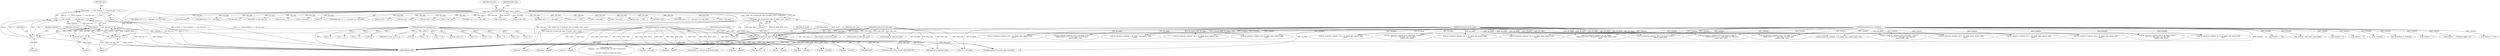 digraph "0_Android_9d4853418ab2f754c2b63e091c29c5529b8b86ca_14@API" {
"1000181" [label="(Call,assert(y == 0 && rowbytes == 1 && size_max == 1))"];
"1000182" [label="(Call,y == 0 && rowbytes == 1 && size_max == 1)"];
"1000183" [label="(Call,y == 0)"];
"1000132" [label="(MethodParameterIn,unsigned int y)"];
"1000186" [label="(Call,rowbytes == 1 && size_max == 1)"];
"1000187" [label="(Call,rowbytes == 1)"];
"1000131" [label="(MethodParameterIn,size_t rowbytes)"];
"1000190" [label="(Call,size_max == 1)"];
"1000145" [label="(Call,size_max =\n      image_size_of_type(color_type, bit_depth, colors, small)-1)"];
"1000147" [label="(Call,image_size_of_type(color_type, bit_depth, colors, small)-1)"];
"1000148" [label="(Call,image_size_of_type(color_type, bit_depth, colors, small))"];
"1000133" [label="(MethodParameterIn,int color_type)"];
"1000134" [label="(MethodParameterIn,int bit_depth)"];
"1000137" [label="(MethodParameterIn,unsigned int *colors)"];
"1000138" [label="(MethodParameterIn,int small)"];
"1000432" [label="(Call,2*y)"];
"1000227" [label="(Call,y == 0)"];
"1000577" [label="(Call,(depth_max * y * 2 + size_max) / (2 * size_max))"];
"1000156" [label="(Identifier,depth_max)"];
"1000401" [label="(Call,y == 0)"];
"1000960" [label="(Call,green = colors[2])"];
"1000184" [label="(Identifier,y)"];
"1000330" [label="(Call,2*size_max)"];
"1000518" [label="(Call,depth_max * y * 2 + size_max)"];
"1000152" [label="(Identifier,small)"];
"1000302" [label="(Call,size_max+1)"];
"1001057" [label="(MethodReturn,RET)"];
"1000300" [label="(Call,0xFFU & (size_max+1))"];
"1000212" [label="(Call,size_max == 3)"];
"1000821" [label="(Call,x<=size_max)"];
"1000139" [label="(Block,)"];
"1001012" [label="(Call,set_value(row, rowbytes, 4*x+2, bit_depth, blue, gamma_table,\n                     conv))"];
"1001045" [label="(Call,fprintf(stderr,\n \"makepng: --color: count(%u) does not match channels(%u)\n\",\n\n          colors[0], channels_of_type(color_type)))"];
"1000186" [label="(Call,rowbytes == 1 && size_max == 1)"];
"1000844" [label="(Call,alpha = colors[2])"];
"1000188" [label="(Identifier,rowbytes)"];
"1000187" [label="(Call,rowbytes == 1)"];
"1000183" [label="(Call,y == 0)"];
"1000611" [label="(Call,set_value(row, rowbytes, 3*x+1, bit_depth, /* green */\n (depth_max * x * 2 + size_max) / (2 * size_max),\n                  gamma_table, conv))"];
"1000138" [label="(MethodParameterIn,int small)"];
"1000517" [label="(Call,(depth_max * y * 2 + size_max) / (2 * size_max))"];
"1000346" [label="(Call,size_max+y+1)"];
"1001000" [label="(Call,set_value(row, rowbytes, 4*x+1, bit_depth, green, gamma_table,\n                     conv))"];
"1000348" [label="(Call,y+1)"];
"1000886" [label="(Call,red = colors[1])"];
"1000181" [label="(Call,assert(y == 0 && rowbytes == 1 && size_max == 1))"];
"1000174" [label="(Call,pixel_depth_of_type(color_type, bit_depth))"];
"1000361" [label="(Call,y == 0)"];
"1000137" [label="(MethodParameterIn,unsigned int *colors)"];
"1000234" [label="(Call,size_max == 15)"];
"1000288" [label="(Call,rowbytes == 256)"];
"1000972" [label="(Call,alpha = colors[4])"];
"1000452" [label="(Call,channels_of_type(color_type))"];
"1000147" [label="(Call,image_size_of_type(color_type, bit_depth, colors, small)-1)"];
"1000146" [label="(Identifier,size_max)"];
"1000838" [label="(Call,luma = colors[1])"];
"1000375" [label="(Call,size_max == 255)"];
"1000306" [label="(Call,size_max == 0)"];
"1000525" [label="(Call,2 * size_max)"];
"1000662" [label="(Call,depth_max * y * 2 + size_max)"];
"1001024" [label="(Call,set_value(row, rowbytes, 4*x+3, bit_depth, alpha, gamma_table,\n                     conv))"];
"1000854" [label="(Call,x<size_max)"];
"1000982" [label="(Call,x<=size_max)"];
"1000633" [label="(Call,set_value(row, rowbytes, 3*x+2, bit_depth, /* blue */\n (Y * x * 2 + size_max) / (2 * size_max),\n                  gamma_table, conv))"];
"1000578" [label="(Call,depth_max * y * 2 + size_max)"];
"1000284" [label="(Call,y == 0)"];
"1000665" [label="(Call,y * 2)"];
"1000521" [label="(Call,y * 2)"];
"1000581" [label="(Call,y * 2)"];
"1000966" [label="(Call,blue = colors[3])"];
"1000416" [label="(Call,rowbytes - pixel_index * pixel_depth)"];
"1000134" [label="(MethodParameterIn,int bit_depth)"];
"1000914" [label="(Call,set_value(row, rowbytes, 3*x+0, bit_depth, red, gamma_table,\n                     conv))"];
"1000322" [label="(Call,size_max == 255)"];
"1000729" [label="(Call,set_value(row, rowbytes, 4*x+2, bit_depth, /* blue */\n                  Y - (Y * x * 2 + size_max) / (2 * size_max),\n                  gamma_table, conv))"];
"1000908" [label="(Call,x<=size_max)"];
"1000559" [label="(Call,set_value(row, rowbytes, 2*x+1, bit_depth, alpha, gamma_table,\n                  conv))"];
"1000150" [label="(Identifier,bit_depth)"];
"1000389" [label="(Call,rowbytes > 0)"];
"1000151" [label="(Identifier,colors)"];
"1000826" [label="(Call,set_value(row, rowbytes, x, bit_depth, luma, gamma_table,\n                     conv))"];
"1000153" [label="(Literal,1)"];
"1000892" [label="(Call,green = colors[2])"];
"1000926" [label="(Call,set_value(row, rowbytes, 3*x+1, bit_depth, green, gamma_table,\n                     conv))"];
"1000669" [label="(Call,2 * size_max)"];
"1000192" [label="(Literal,1)"];
"1000195" [label="(Identifier,row)"];
"1000231" [label="(Call,rowbytes == 8)"];
"1000898" [label="(Call,blue = colors[3])"];
"1000182" [label="(Call,y == 0 && rowbytes == 1 && size_max == 1)"];
"1000131" [label="(MethodParameterIn,size_t rowbytes)"];
"1000132" [label="(MethodParameterIn,unsigned int y)"];
"1000397" [label="(Call,--rowbytes)"];
"1000148" [label="(Call,image_size_of_type(color_type, bit_depth, colors, small))"];
"1000179" [label="(Block,)"];
"1000792" [label="(Call,memset(row, 0, rowbytes))"];
"1000788" [label="(Call,color_type & PNG_COLOR_MASK_PALETTE)"];
"1000707" [label="(Call,set_value(row, rowbytes, 4*x+1, bit_depth, /* green */\n (Y * x * 2 + size_max) / (2 * size_max),\n                  gamma_table, conv))"];
"1000798" [label="(Call,colors[0] == channels_of_type(color_type))"];
"1000209" [label="(Call,rowbytes == 1)"];
"1000439" [label="(Call,y == 0)"];
"1000145" [label="(Call,size_max =\n      image_size_of_type(color_type, bit_depth, colors, small)-1)"];
"1000205" [label="(Call,y == 0)"];
"1000988" [label="(Call,set_value(row, rowbytes, 4*x+0, bit_depth, red, gamma_table,\n                     conv))"];
"1000185" [label="(Literal,0)"];
"1000539" [label="(Call,set_value(row, rowbytes, 2*x, bit_depth,\n (depth_max * x * 2 + size_max) / (2 * size_max), gamma_table,\n                  conv))"];
"1000805" [label="(Call,channels_of_type(color_type))"];
"1000149" [label="(Identifier,color_type)"];
"1000467" [label="(Call,2*y)"];
"1000291" [label="(Call,size_max == 255)"];
"1000599" [label="(Call,set_value(row, rowbytes, 3*x+0, bit_depth, /* red */ Y,\n                     gamma_table, conv))"];
"1000462" [label="(Call,2*size_max)"];
"1000189" [label="(Literal,1)"];
"1000753" [label="(Call,set_value(row, rowbytes, 4*x+3, bit_depth, /* alpha */\n                  Y + ((depth_max-Y) * x * 2 + size_max) / (2 * size_max),\n                  gamma_table, conv))"];
"1000163" [label="(Call,colors[0] == 0)"];
"1000190" [label="(Call,size_max == 1)"];
"1000191" [label="(Identifier,size_max)"];
"1000503" [label="(Call,set_value(row, rowbytes, x, bit_depth, luma, gamma_table, conv))"];
"1000378" [label="(Call,rowbytes == 256*(pixel_depth>>3))"];
"1000661" [label="(Call,(depth_max * y * 2 + size_max) / (2 * size_max))"];
"1000319" [label="(Call,rowbytes == 512)"];
"1000133" [label="(MethodParameterIn,int color_type)"];
"1000158" [label="(Call,1U << bit_depth)"];
"1000585" [label="(Call,2 * size_max)"];
"1000683" [label="(Call,set_value(row, rowbytes, 4*x+0, bit_depth, /* red */\n ((depth_max-Y) * x * 2 + size_max) / (2 * size_max),\n                  gamma_table, conv))"];
"1000344" [label="(Call,0xFFU & (size_max+y+1))"];
"1000860" [label="(Call,set_value(row, rowbytes, 2*x, bit_depth, luma, gamma_table,\n                     conv))"];
"1000802" [label="(Call,channels_of_type(color_type))"];
"1000954" [label="(Call,red = colors[1])"];
"1000938" [label="(Call,set_value(row, rowbytes, 3*x+2, bit_depth, blue, gamma_table,\n                     conv))"];
"1000870" [label="(Call,set_value(row, rowbytes, 2*x+1, bit_depth, alpha, gamma_table,\n                     conv))"];
"1000811" [label="(Call,luma = colors[1])"];
"1001051" [label="(Call,channels_of_type(color_type))"];
"1000181" -> "1000179"  [label="AST: "];
"1000181" -> "1000182"  [label="CFG: "];
"1000182" -> "1000181"  [label="AST: "];
"1000195" -> "1000181"  [label="CFG: "];
"1000181" -> "1001057"  [label="DDG: y == 0 && rowbytes == 1 && size_max == 1"];
"1000181" -> "1001057"  [label="DDG: assert(y == 0 && rowbytes == 1 && size_max == 1)"];
"1000182" -> "1000181"  [label="DDG: y == 0"];
"1000182" -> "1000181"  [label="DDG: rowbytes == 1 && size_max == 1"];
"1000182" -> "1000183"  [label="CFG: "];
"1000182" -> "1000186"  [label="CFG: "];
"1000183" -> "1000182"  [label="AST: "];
"1000186" -> "1000182"  [label="AST: "];
"1000182" -> "1001057"  [label="DDG: rowbytes == 1 && size_max == 1"];
"1000182" -> "1001057"  [label="DDG: y == 0"];
"1000183" -> "1000182"  [label="DDG: y"];
"1000183" -> "1000182"  [label="DDG: 0"];
"1000186" -> "1000182"  [label="DDG: rowbytes == 1"];
"1000186" -> "1000182"  [label="DDG: size_max == 1"];
"1000183" -> "1000185"  [label="CFG: "];
"1000184" -> "1000183"  [label="AST: "];
"1000185" -> "1000183"  [label="AST: "];
"1000188" -> "1000183"  [label="CFG: "];
"1000183" -> "1001057"  [label="DDG: y"];
"1000132" -> "1000183"  [label="DDG: y"];
"1000132" -> "1000129"  [label="AST: "];
"1000132" -> "1001057"  [label="DDG: y"];
"1000132" -> "1000205"  [label="DDG: y"];
"1000132" -> "1000227"  [label="DDG: y"];
"1000132" -> "1000284"  [label="DDG: y"];
"1000132" -> "1000344"  [label="DDG: y"];
"1000132" -> "1000346"  [label="DDG: y"];
"1000132" -> "1000348"  [label="DDG: y"];
"1000132" -> "1000361"  [label="DDG: y"];
"1000132" -> "1000401"  [label="DDG: y"];
"1000132" -> "1000432"  [label="DDG: y"];
"1000132" -> "1000439"  [label="DDG: y"];
"1000132" -> "1000467"  [label="DDG: y"];
"1000132" -> "1000521"  [label="DDG: y"];
"1000132" -> "1000581"  [label="DDG: y"];
"1000132" -> "1000665"  [label="DDG: y"];
"1000186" -> "1000187"  [label="CFG: "];
"1000186" -> "1000190"  [label="CFG: "];
"1000187" -> "1000186"  [label="AST: "];
"1000190" -> "1000186"  [label="AST: "];
"1000186" -> "1001057"  [label="DDG: rowbytes == 1"];
"1000186" -> "1001057"  [label="DDG: size_max == 1"];
"1000187" -> "1000186"  [label="DDG: rowbytes"];
"1000187" -> "1000186"  [label="DDG: 1"];
"1000190" -> "1000186"  [label="DDG: size_max"];
"1000190" -> "1000186"  [label="DDG: 1"];
"1000187" -> "1000189"  [label="CFG: "];
"1000188" -> "1000187"  [label="AST: "];
"1000189" -> "1000187"  [label="AST: "];
"1000191" -> "1000187"  [label="CFG: "];
"1000187" -> "1001057"  [label="DDG: rowbytes"];
"1000131" -> "1000187"  [label="DDG: rowbytes"];
"1000131" -> "1000129"  [label="AST: "];
"1000131" -> "1001057"  [label="DDG: rowbytes"];
"1000131" -> "1000209"  [label="DDG: rowbytes"];
"1000131" -> "1000231"  [label="DDG: rowbytes"];
"1000131" -> "1000288"  [label="DDG: rowbytes"];
"1000131" -> "1000319"  [label="DDG: rowbytes"];
"1000131" -> "1000378"  [label="DDG: rowbytes"];
"1000131" -> "1000389"  [label="DDG: rowbytes"];
"1000131" -> "1000397"  [label="DDG: rowbytes"];
"1000131" -> "1000416"  [label="DDG: rowbytes"];
"1000131" -> "1000503"  [label="DDG: rowbytes"];
"1000131" -> "1000539"  [label="DDG: rowbytes"];
"1000131" -> "1000559"  [label="DDG: rowbytes"];
"1000131" -> "1000599"  [label="DDG: rowbytes"];
"1000131" -> "1000611"  [label="DDG: rowbytes"];
"1000131" -> "1000633"  [label="DDG: rowbytes"];
"1000131" -> "1000683"  [label="DDG: rowbytes"];
"1000131" -> "1000707"  [label="DDG: rowbytes"];
"1000131" -> "1000729"  [label="DDG: rowbytes"];
"1000131" -> "1000753"  [label="DDG: rowbytes"];
"1000131" -> "1000792"  [label="DDG: rowbytes"];
"1000131" -> "1000826"  [label="DDG: rowbytes"];
"1000131" -> "1000860"  [label="DDG: rowbytes"];
"1000131" -> "1000870"  [label="DDG: rowbytes"];
"1000131" -> "1000914"  [label="DDG: rowbytes"];
"1000131" -> "1000926"  [label="DDG: rowbytes"];
"1000131" -> "1000938"  [label="DDG: rowbytes"];
"1000131" -> "1000988"  [label="DDG: rowbytes"];
"1000131" -> "1001000"  [label="DDG: rowbytes"];
"1000131" -> "1001012"  [label="DDG: rowbytes"];
"1000131" -> "1001024"  [label="DDG: rowbytes"];
"1000190" -> "1000192"  [label="CFG: "];
"1000191" -> "1000190"  [label="AST: "];
"1000192" -> "1000190"  [label="AST: "];
"1000190" -> "1001057"  [label="DDG: size_max"];
"1000145" -> "1000190"  [label="DDG: size_max"];
"1000145" -> "1000139"  [label="AST: "];
"1000145" -> "1000147"  [label="CFG: "];
"1000146" -> "1000145"  [label="AST: "];
"1000147" -> "1000145"  [label="AST: "];
"1000156" -> "1000145"  [label="CFG: "];
"1000145" -> "1001057"  [label="DDG: size_max"];
"1000145" -> "1001057"  [label="DDG: image_size_of_type(color_type, bit_depth, colors, small)-1"];
"1000147" -> "1000145"  [label="DDG: image_size_of_type(color_type, bit_depth, colors, small)"];
"1000147" -> "1000145"  [label="DDG: 1"];
"1000145" -> "1000212"  [label="DDG: size_max"];
"1000145" -> "1000234"  [label="DDG: size_max"];
"1000145" -> "1000291"  [label="DDG: size_max"];
"1000145" -> "1000300"  [label="DDG: size_max"];
"1000145" -> "1000302"  [label="DDG: size_max"];
"1000145" -> "1000306"  [label="DDG: size_max"];
"1000145" -> "1000322"  [label="DDG: size_max"];
"1000145" -> "1000330"  [label="DDG: size_max"];
"1000145" -> "1000375"  [label="DDG: size_max"];
"1000145" -> "1000462"  [label="DDG: size_max"];
"1000145" -> "1000517"  [label="DDG: size_max"];
"1000145" -> "1000518"  [label="DDG: size_max"];
"1000145" -> "1000525"  [label="DDG: size_max"];
"1000145" -> "1000577"  [label="DDG: size_max"];
"1000145" -> "1000578"  [label="DDG: size_max"];
"1000145" -> "1000585"  [label="DDG: size_max"];
"1000145" -> "1000661"  [label="DDG: size_max"];
"1000145" -> "1000662"  [label="DDG: size_max"];
"1000145" -> "1000669"  [label="DDG: size_max"];
"1000145" -> "1000821"  [label="DDG: size_max"];
"1000145" -> "1000854"  [label="DDG: size_max"];
"1000145" -> "1000908"  [label="DDG: size_max"];
"1000145" -> "1000982"  [label="DDG: size_max"];
"1000147" -> "1000153"  [label="CFG: "];
"1000148" -> "1000147"  [label="AST: "];
"1000153" -> "1000147"  [label="AST: "];
"1000147" -> "1001057"  [label="DDG: image_size_of_type(color_type, bit_depth, colors, small)"];
"1000148" -> "1000147"  [label="DDG: color_type"];
"1000148" -> "1000147"  [label="DDG: bit_depth"];
"1000148" -> "1000147"  [label="DDG: colors"];
"1000148" -> "1000147"  [label="DDG: small"];
"1000148" -> "1000152"  [label="CFG: "];
"1000149" -> "1000148"  [label="AST: "];
"1000150" -> "1000148"  [label="AST: "];
"1000151" -> "1000148"  [label="AST: "];
"1000152" -> "1000148"  [label="AST: "];
"1000153" -> "1000148"  [label="CFG: "];
"1000148" -> "1001057"  [label="DDG: colors"];
"1000148" -> "1001057"  [label="DDG: small"];
"1000133" -> "1000148"  [label="DDG: color_type"];
"1000134" -> "1000148"  [label="DDG: bit_depth"];
"1000137" -> "1000148"  [label="DDG: colors"];
"1000138" -> "1000148"  [label="DDG: small"];
"1000148" -> "1000158"  [label="DDG: bit_depth"];
"1000148" -> "1000163"  [label="DDG: colors"];
"1000148" -> "1000174"  [label="DDG: color_type"];
"1000148" -> "1000452"  [label="DDG: color_type"];
"1000148" -> "1000788"  [label="DDG: color_type"];
"1000148" -> "1000798"  [label="DDG: colors"];
"1000148" -> "1000811"  [label="DDG: colors"];
"1000148" -> "1000838"  [label="DDG: colors"];
"1000148" -> "1000844"  [label="DDG: colors"];
"1000148" -> "1000886"  [label="DDG: colors"];
"1000148" -> "1000892"  [label="DDG: colors"];
"1000148" -> "1000898"  [label="DDG: colors"];
"1000148" -> "1000954"  [label="DDG: colors"];
"1000148" -> "1000960"  [label="DDG: colors"];
"1000148" -> "1000966"  [label="DDG: colors"];
"1000148" -> "1000972"  [label="DDG: colors"];
"1000148" -> "1001045"  [label="DDG: colors"];
"1000133" -> "1000129"  [label="AST: "];
"1000133" -> "1001057"  [label="DDG: color_type"];
"1000133" -> "1000174"  [label="DDG: color_type"];
"1000133" -> "1000452"  [label="DDG: color_type"];
"1000133" -> "1000788"  [label="DDG: color_type"];
"1000133" -> "1000802"  [label="DDG: color_type"];
"1000133" -> "1000805"  [label="DDG: color_type"];
"1000133" -> "1001051"  [label="DDG: color_type"];
"1000134" -> "1000129"  [label="AST: "];
"1000134" -> "1001057"  [label="DDG: bit_depth"];
"1000134" -> "1000158"  [label="DDG: bit_depth"];
"1000134" -> "1000174"  [label="DDG: bit_depth"];
"1000134" -> "1000503"  [label="DDG: bit_depth"];
"1000134" -> "1000539"  [label="DDG: bit_depth"];
"1000134" -> "1000559"  [label="DDG: bit_depth"];
"1000134" -> "1000599"  [label="DDG: bit_depth"];
"1000134" -> "1000611"  [label="DDG: bit_depth"];
"1000134" -> "1000633"  [label="DDG: bit_depth"];
"1000134" -> "1000683"  [label="DDG: bit_depth"];
"1000134" -> "1000707"  [label="DDG: bit_depth"];
"1000134" -> "1000729"  [label="DDG: bit_depth"];
"1000134" -> "1000753"  [label="DDG: bit_depth"];
"1000134" -> "1000826"  [label="DDG: bit_depth"];
"1000134" -> "1000860"  [label="DDG: bit_depth"];
"1000134" -> "1000870"  [label="DDG: bit_depth"];
"1000134" -> "1000914"  [label="DDG: bit_depth"];
"1000134" -> "1000926"  [label="DDG: bit_depth"];
"1000134" -> "1000938"  [label="DDG: bit_depth"];
"1000134" -> "1000988"  [label="DDG: bit_depth"];
"1000134" -> "1001000"  [label="DDG: bit_depth"];
"1000134" -> "1001012"  [label="DDG: bit_depth"];
"1000134" -> "1001024"  [label="DDG: bit_depth"];
"1000137" -> "1000129"  [label="AST: "];
"1000137" -> "1001057"  [label="DDG: colors"];
"1000137" -> "1000163"  [label="DDG: colors"];
"1000137" -> "1000798"  [label="DDG: colors"];
"1000137" -> "1000811"  [label="DDG: colors"];
"1000137" -> "1000838"  [label="DDG: colors"];
"1000137" -> "1000844"  [label="DDG: colors"];
"1000137" -> "1000886"  [label="DDG: colors"];
"1000137" -> "1000892"  [label="DDG: colors"];
"1000137" -> "1000898"  [label="DDG: colors"];
"1000137" -> "1000954"  [label="DDG: colors"];
"1000137" -> "1000960"  [label="DDG: colors"];
"1000137" -> "1000966"  [label="DDG: colors"];
"1000137" -> "1000972"  [label="DDG: colors"];
"1000137" -> "1001045"  [label="DDG: colors"];
"1000138" -> "1000129"  [label="AST: "];
"1000138" -> "1001057"  [label="DDG: small"];
}
